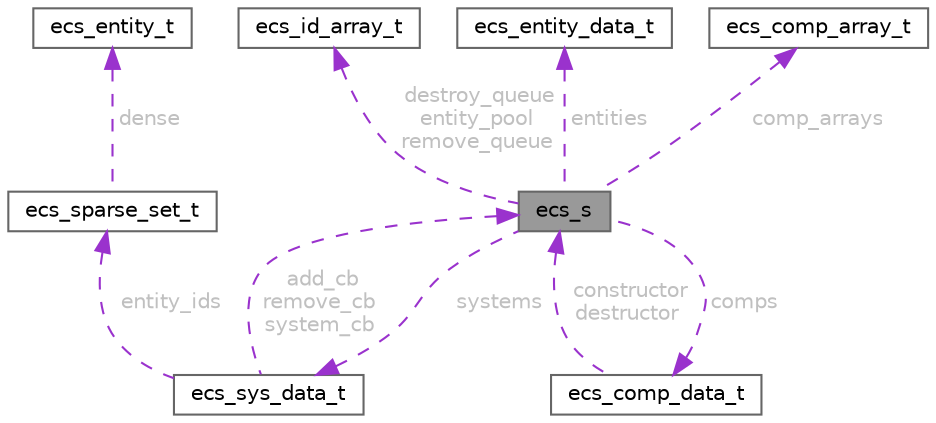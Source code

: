 digraph "ecs_s"
{
 // LATEX_PDF_SIZE
  bgcolor="transparent";
  edge [fontname=Helvetica,fontsize=10,labelfontname=Helvetica,labelfontsize=10];
  node [fontname=Helvetica,fontsize=10,shape=box,height=0.2,width=0.4];
  Node1 [id="Node000001",label="ecs_s",height=0.2,width=0.4,color="gray40", fillcolor="grey60", style="filled", fontcolor="black",tooltip=" "];
  Node2 -> Node1 [id="edge1_Node000001_Node000002",dir="back",color="darkorchid3",style="dashed",tooltip=" ",label=" destroy_queue\nentity_pool\nremove_queue",fontcolor="grey" ];
  Node2 [id="Node000002",label="ecs_id_array_t",height=0.2,width=0.4,color="gray40", fillcolor="white", style="filled",URL="$structecs__id__array__t.html",tooltip=" "];
  Node3 -> Node1 [id="edge2_Node000001_Node000003",dir="back",color="darkorchid3",style="dashed",tooltip=" ",label=" entities",fontcolor="grey" ];
  Node3 [id="Node000003",label="ecs_entity_data_t",height=0.2,width=0.4,color="gray40", fillcolor="white", style="filled",URL="$structecs__entity__data__t.html",tooltip=" "];
  Node4 -> Node1 [id="edge3_Node000001_Node000004",dir="back",color="darkorchid3",style="dashed",tooltip=" ",label=" comps",fontcolor="grey" ];
  Node4 [id="Node000004",label="ecs_comp_data_t",height=0.2,width=0.4,color="gray40", fillcolor="white", style="filled",URL="$structecs__comp__data__t.html",tooltip=" "];
  Node1 -> Node4 [id="edge4_Node000004_Node000001",dir="back",color="darkorchid3",style="dashed",tooltip=" ",label=" constructor\ndestructor",fontcolor="grey" ];
  Node5 -> Node1 [id="edge5_Node000001_Node000005",dir="back",color="darkorchid3",style="dashed",tooltip=" ",label=" comp_arrays",fontcolor="grey" ];
  Node5 [id="Node000005",label="ecs_comp_array_t",height=0.2,width=0.4,color="gray40", fillcolor="white", style="filled",URL="$structecs__comp__array__t.html",tooltip=" "];
  Node6 -> Node1 [id="edge6_Node000001_Node000006",dir="back",color="darkorchid3",style="dashed",tooltip=" ",label=" systems",fontcolor="grey" ];
  Node6 [id="Node000006",label="ecs_sys_data_t",height=0.2,width=0.4,color="gray40", fillcolor="white", style="filled",URL="$structecs__sys__data__t.html",tooltip=" "];
  Node7 -> Node6 [id="edge7_Node000006_Node000007",dir="back",color="darkorchid3",style="dashed",tooltip=" ",label=" entity_ids",fontcolor="grey" ];
  Node7 [id="Node000007",label="ecs_sparse_set_t",height=0.2,width=0.4,color="gray40", fillcolor="white", style="filled",URL="$structecs__sparse__set__t.html",tooltip=" "];
  Node8 -> Node7 [id="edge8_Node000007_Node000008",dir="back",color="darkorchid3",style="dashed",tooltip=" ",label=" dense",fontcolor="grey" ];
  Node8 [id="Node000008",label="ecs_entity_t",height=0.2,width=0.4,color="gray40", fillcolor="white", style="filled",URL="$structecs__entity__t.html",tooltip="An entity handle."];
  Node1 -> Node6 [id="edge9_Node000006_Node000001",dir="back",color="darkorchid3",style="dashed",tooltip=" ",label=" add_cb\nremove_cb\nsystem_cb",fontcolor="grey" ];
}
